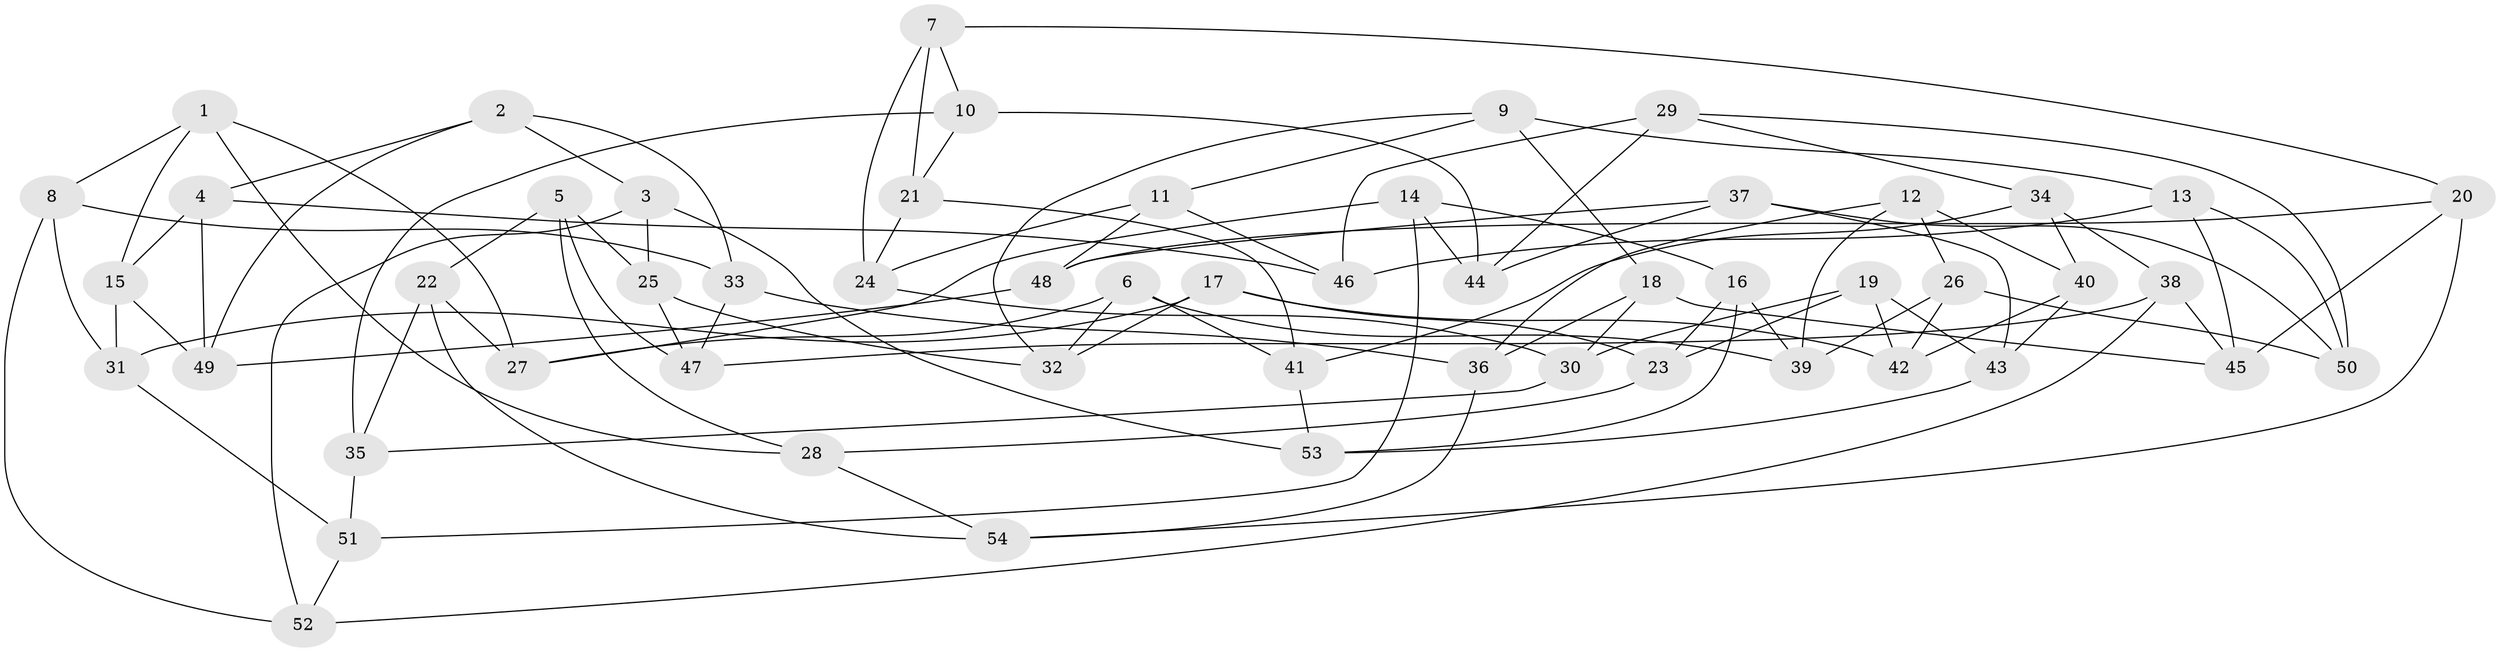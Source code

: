 // Generated by graph-tools (version 1.1) at 2025/58/03/09/25 04:58:34]
// undirected, 54 vertices, 108 edges
graph export_dot {
graph [start="1"]
  node [color=gray90,style=filled];
  1;
  2;
  3;
  4;
  5;
  6;
  7;
  8;
  9;
  10;
  11;
  12;
  13;
  14;
  15;
  16;
  17;
  18;
  19;
  20;
  21;
  22;
  23;
  24;
  25;
  26;
  27;
  28;
  29;
  30;
  31;
  32;
  33;
  34;
  35;
  36;
  37;
  38;
  39;
  40;
  41;
  42;
  43;
  44;
  45;
  46;
  47;
  48;
  49;
  50;
  51;
  52;
  53;
  54;
  1 -- 27;
  1 -- 15;
  1 -- 28;
  1 -- 8;
  2 -- 49;
  2 -- 4;
  2 -- 3;
  2 -- 33;
  3 -- 52;
  3 -- 25;
  3 -- 53;
  4 -- 46;
  4 -- 15;
  4 -- 49;
  5 -- 28;
  5 -- 47;
  5 -- 22;
  5 -- 25;
  6 -- 27;
  6 -- 39;
  6 -- 41;
  6 -- 32;
  7 -- 10;
  7 -- 20;
  7 -- 21;
  7 -- 24;
  8 -- 52;
  8 -- 31;
  8 -- 33;
  9 -- 32;
  9 -- 18;
  9 -- 11;
  9 -- 13;
  10 -- 35;
  10 -- 44;
  10 -- 21;
  11 -- 24;
  11 -- 46;
  11 -- 48;
  12 -- 26;
  12 -- 39;
  12 -- 36;
  12 -- 40;
  13 -- 50;
  13 -- 45;
  13 -- 46;
  14 -- 51;
  14 -- 44;
  14 -- 27;
  14 -- 16;
  15 -- 49;
  15 -- 31;
  16 -- 23;
  16 -- 53;
  16 -- 39;
  17 -- 32;
  17 -- 23;
  17 -- 42;
  17 -- 31;
  18 -- 30;
  18 -- 36;
  18 -- 45;
  19 -- 23;
  19 -- 43;
  19 -- 30;
  19 -- 42;
  20 -- 48;
  20 -- 54;
  20 -- 45;
  21 -- 41;
  21 -- 24;
  22 -- 35;
  22 -- 27;
  22 -- 54;
  23 -- 28;
  24 -- 30;
  25 -- 47;
  25 -- 32;
  26 -- 39;
  26 -- 50;
  26 -- 42;
  28 -- 54;
  29 -- 50;
  29 -- 46;
  29 -- 44;
  29 -- 34;
  30 -- 35;
  31 -- 51;
  33 -- 47;
  33 -- 36;
  34 -- 40;
  34 -- 41;
  34 -- 38;
  35 -- 51;
  36 -- 54;
  37 -- 43;
  37 -- 50;
  37 -- 44;
  37 -- 48;
  38 -- 47;
  38 -- 45;
  38 -- 52;
  40 -- 43;
  40 -- 42;
  41 -- 53;
  43 -- 53;
  48 -- 49;
  51 -- 52;
}
